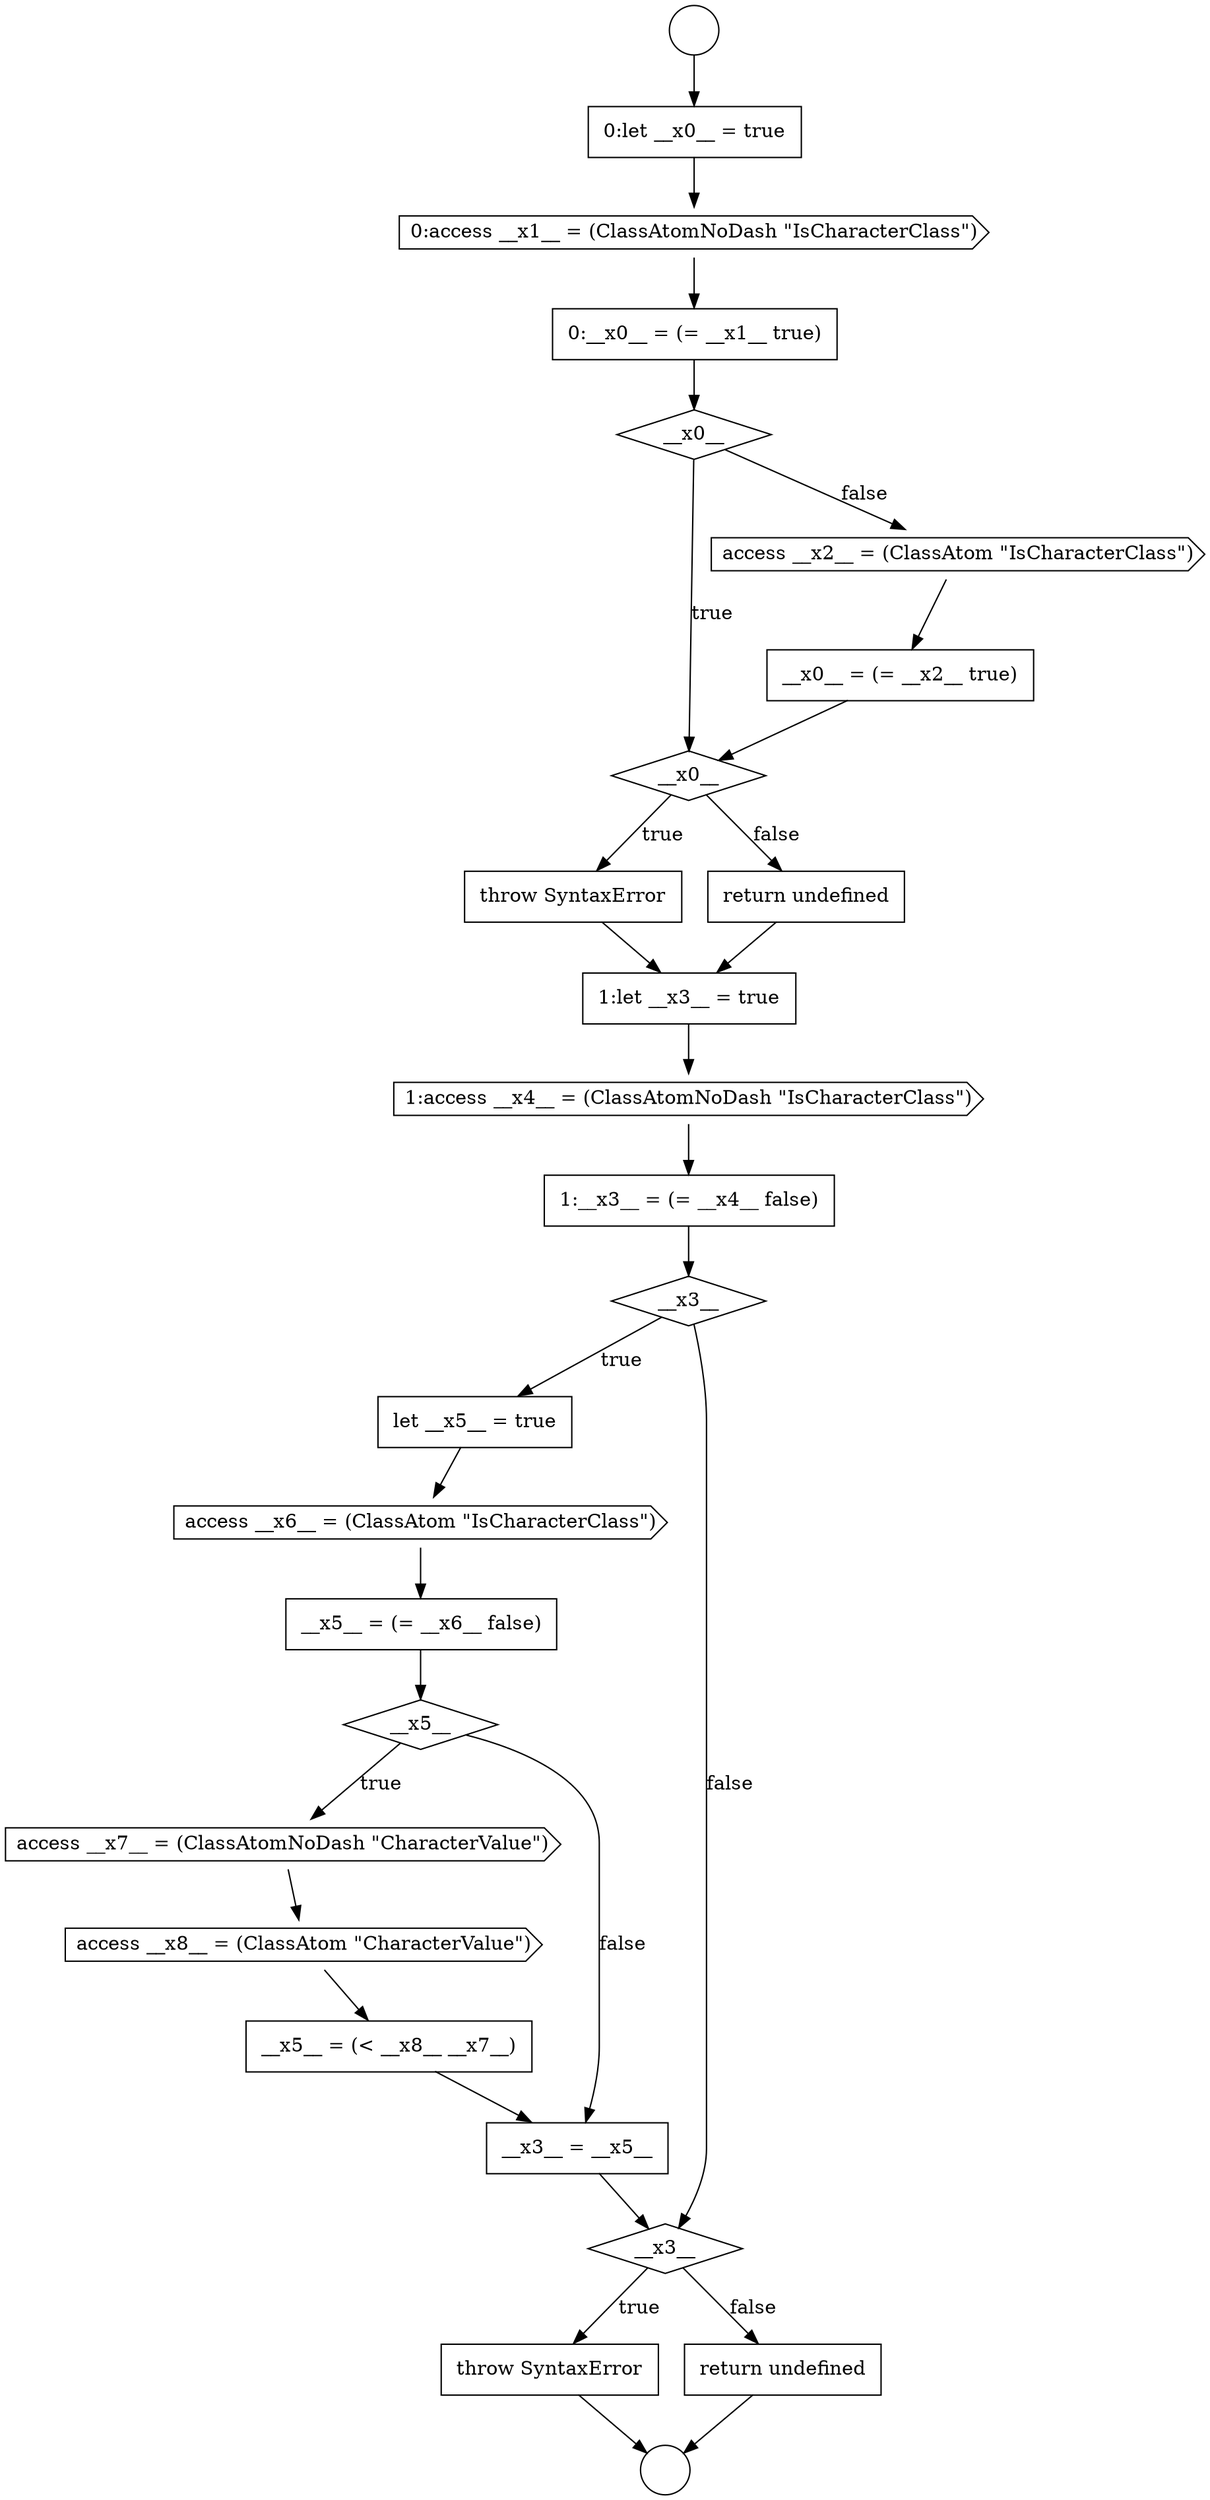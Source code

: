 digraph {
  node19423 [shape=diamond, label=<<font color="black">__x3__</font>> color="black" fillcolor="white" style=filled]
  node19414 [shape=diamond, label=<<font color="black">__x0__</font>> color="black" fillcolor="white" style=filled]
  node19411 [shape=none, margin=0, label=<<font color="black">
    <table border="0" cellborder="1" cellspacing="0" cellpadding="10">
      <tr><td align="left">0:let __x0__ = true</td></tr>
    </table>
  </font>> color="black" fillcolor="white" style=filled]
  node19433 [shape=none, margin=0, label=<<font color="black">
    <table border="0" cellborder="1" cellspacing="0" cellpadding="10">
      <tr><td align="left">throw SyntaxError</td></tr>
    </table>
  </font>> color="black" fillcolor="white" style=filled]
  node19425 [shape=cds, label=<<font color="black">access __x6__ = (ClassAtom &quot;IsCharacterClass&quot;)</font>> color="black" fillcolor="white" style=filled]
  node19418 [shape=none, margin=0, label=<<font color="black">
    <table border="0" cellborder="1" cellspacing="0" cellpadding="10">
      <tr><td align="left">throw SyntaxError</td></tr>
    </table>
  </font>> color="black" fillcolor="white" style=filled]
  node19412 [shape=cds, label=<<font color="black">0:access __x1__ = (ClassAtomNoDash &quot;IsCharacterClass&quot;)</font>> color="black" fillcolor="white" style=filled]
  node19417 [shape=diamond, label=<<font color="black">__x0__</font>> color="black" fillcolor="white" style=filled]
  node19421 [shape=cds, label=<<font color="black">1:access __x4__ = (ClassAtomNoDash &quot;IsCharacterClass&quot;)</font>> color="black" fillcolor="white" style=filled]
  node19424 [shape=none, margin=0, label=<<font color="black">
    <table border="0" cellborder="1" cellspacing="0" cellpadding="10">
      <tr><td align="left">let __x5__ = true</td></tr>
    </table>
  </font>> color="black" fillcolor="white" style=filled]
  node19413 [shape=none, margin=0, label=<<font color="black">
    <table border="0" cellborder="1" cellspacing="0" cellpadding="10">
      <tr><td align="left">0:__x0__ = (= __x1__ true)</td></tr>
    </table>
  </font>> color="black" fillcolor="white" style=filled]
  node19427 [shape=diamond, label=<<font color="black">__x5__</font>> color="black" fillcolor="white" style=filled]
  node19410 [shape=circle label=" " color="black" fillcolor="white" style=filled]
  node19419 [shape=none, margin=0, label=<<font color="black">
    <table border="0" cellborder="1" cellspacing="0" cellpadding="10">
      <tr><td align="left">return undefined</td></tr>
    </table>
  </font>> color="black" fillcolor="white" style=filled]
  node19434 [shape=none, margin=0, label=<<font color="black">
    <table border="0" cellborder="1" cellspacing="0" cellpadding="10">
      <tr><td align="left">return undefined</td></tr>
    </table>
  </font>> color="black" fillcolor="white" style=filled]
  node19428 [shape=cds, label=<<font color="black">access __x7__ = (ClassAtomNoDash &quot;CharacterValue&quot;)</font>> color="black" fillcolor="white" style=filled]
  node19422 [shape=none, margin=0, label=<<font color="black">
    <table border="0" cellborder="1" cellspacing="0" cellpadding="10">
      <tr><td align="left">1:__x3__ = (= __x4__ false)</td></tr>
    </table>
  </font>> color="black" fillcolor="white" style=filled]
  node19430 [shape=none, margin=0, label=<<font color="black">
    <table border="0" cellborder="1" cellspacing="0" cellpadding="10">
      <tr><td align="left">__x5__ = (&lt; __x8__ __x7__)</td></tr>
    </table>
  </font>> color="black" fillcolor="white" style=filled]
  node19415 [shape=cds, label=<<font color="black">access __x2__ = (ClassAtom &quot;IsCharacterClass&quot;)</font>> color="black" fillcolor="white" style=filled]
  node19426 [shape=none, margin=0, label=<<font color="black">
    <table border="0" cellborder="1" cellspacing="0" cellpadding="10">
      <tr><td align="left">__x5__ = (= __x6__ false)</td></tr>
    </table>
  </font>> color="black" fillcolor="white" style=filled]
  node19409 [shape=circle label=" " color="black" fillcolor="white" style=filled]
  node19431 [shape=none, margin=0, label=<<font color="black">
    <table border="0" cellborder="1" cellspacing="0" cellpadding="10">
      <tr><td align="left">__x3__ = __x5__</td></tr>
    </table>
  </font>> color="black" fillcolor="white" style=filled]
  node19429 [shape=cds, label=<<font color="black">access __x8__ = (ClassAtom &quot;CharacterValue&quot;)</font>> color="black" fillcolor="white" style=filled]
  node19416 [shape=none, margin=0, label=<<font color="black">
    <table border="0" cellborder="1" cellspacing="0" cellpadding="10">
      <tr><td align="left">__x0__ = (= __x2__ true)</td></tr>
    </table>
  </font>> color="black" fillcolor="white" style=filled]
  node19432 [shape=diamond, label=<<font color="black">__x3__</font>> color="black" fillcolor="white" style=filled]
  node19420 [shape=none, margin=0, label=<<font color="black">
    <table border="0" cellborder="1" cellspacing="0" cellpadding="10">
      <tr><td align="left">1:let __x3__ = true</td></tr>
    </table>
  </font>> color="black" fillcolor="white" style=filled]
  node19427 -> node19428 [label=<<font color="black">true</font>> color="black"]
  node19427 -> node19431 [label=<<font color="black">false</font>> color="black"]
  node19424 -> node19425 [ color="black"]
  node19429 -> node19430 [ color="black"]
  node19428 -> node19429 [ color="black"]
  node19411 -> node19412 [ color="black"]
  node19423 -> node19424 [label=<<font color="black">true</font>> color="black"]
  node19423 -> node19432 [label=<<font color="black">false</font>> color="black"]
  node19422 -> node19423 [ color="black"]
  node19419 -> node19420 [ color="black"]
  node19417 -> node19418 [label=<<font color="black">true</font>> color="black"]
  node19417 -> node19419 [label=<<font color="black">false</font>> color="black"]
  node19415 -> node19416 [ color="black"]
  node19434 -> node19410 [ color="black"]
  node19413 -> node19414 [ color="black"]
  node19431 -> node19432 [ color="black"]
  node19412 -> node19413 [ color="black"]
  node19409 -> node19411 [ color="black"]
  node19418 -> node19420 [ color="black"]
  node19416 -> node19417 [ color="black"]
  node19421 -> node19422 [ color="black"]
  node19420 -> node19421 [ color="black"]
  node19425 -> node19426 [ color="black"]
  node19432 -> node19433 [label=<<font color="black">true</font>> color="black"]
  node19432 -> node19434 [label=<<font color="black">false</font>> color="black"]
  node19430 -> node19431 [ color="black"]
  node19414 -> node19417 [label=<<font color="black">true</font>> color="black"]
  node19414 -> node19415 [label=<<font color="black">false</font>> color="black"]
  node19433 -> node19410 [ color="black"]
  node19426 -> node19427 [ color="black"]
}

